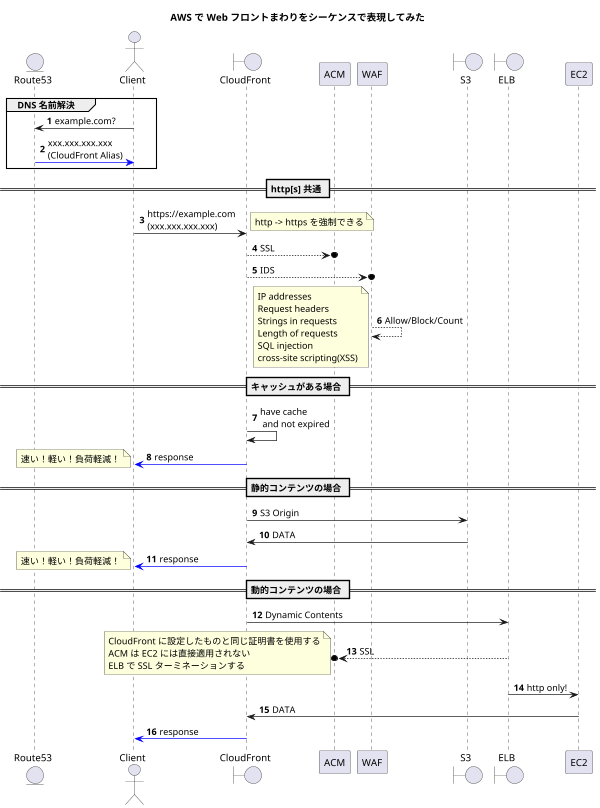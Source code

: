 @startuml
scale 600 width

title : AWS で Web フロントまわりをシーケンスで表現してみた

' hide footbox
autonumber

group DNS 名前解決
  entity Route53
  actor Client
  Route53 <- Client: example.com?
  Route53 -[#0000ff]> Client: xxx.xxx.xxx.xxx\n(CloudFront Alias)
end


== http[s] 共通 ==

boundary CloudFront
Client -> CloudFront: https://example.com\n(xxx.xxx.xxx.xxx)
note right
http -> https を強制できる
end note

CloudFront -->o ACM : SSL
CloudFront -->o WAF : IDS

WAF --> WAF : Allow/Block/Count
note left
IP addresses
Request headers
Strings in requests
Length of requests
SQL injection
cross-site scripting(XSS)
end note


== キャッシュがある場合 ==

CloudFront -> CloudFront : have cache\n and not expired

CloudFront -[#0000FF]> Client : response
note left
速い！軽い！負荷軽減！
end note


== 静的コンテンツの場合 ==

boundary S3
CloudFront -> S3 : S3 Origin
S3 -> CloudFront : DATA

CloudFront -[#0000FF]> Client : response
note left
速い！軽い！負荷軽減！
end note


== 動的コンテンツの場合 ==
boundary ELB

CloudFront -> ELB : Dynamic Contents

ELB -->o ACM : SSL
note left
CloudFront に設定したものと同じ証明書を使用する
ACM は EC2 には直接適用されない
ELB で SSL ターミネーションする
end note

ELB -> EC2 : http only!
EC2 -> CloudFront : DATA
CloudFront -[#0000FF]> Client : response

@enduml
